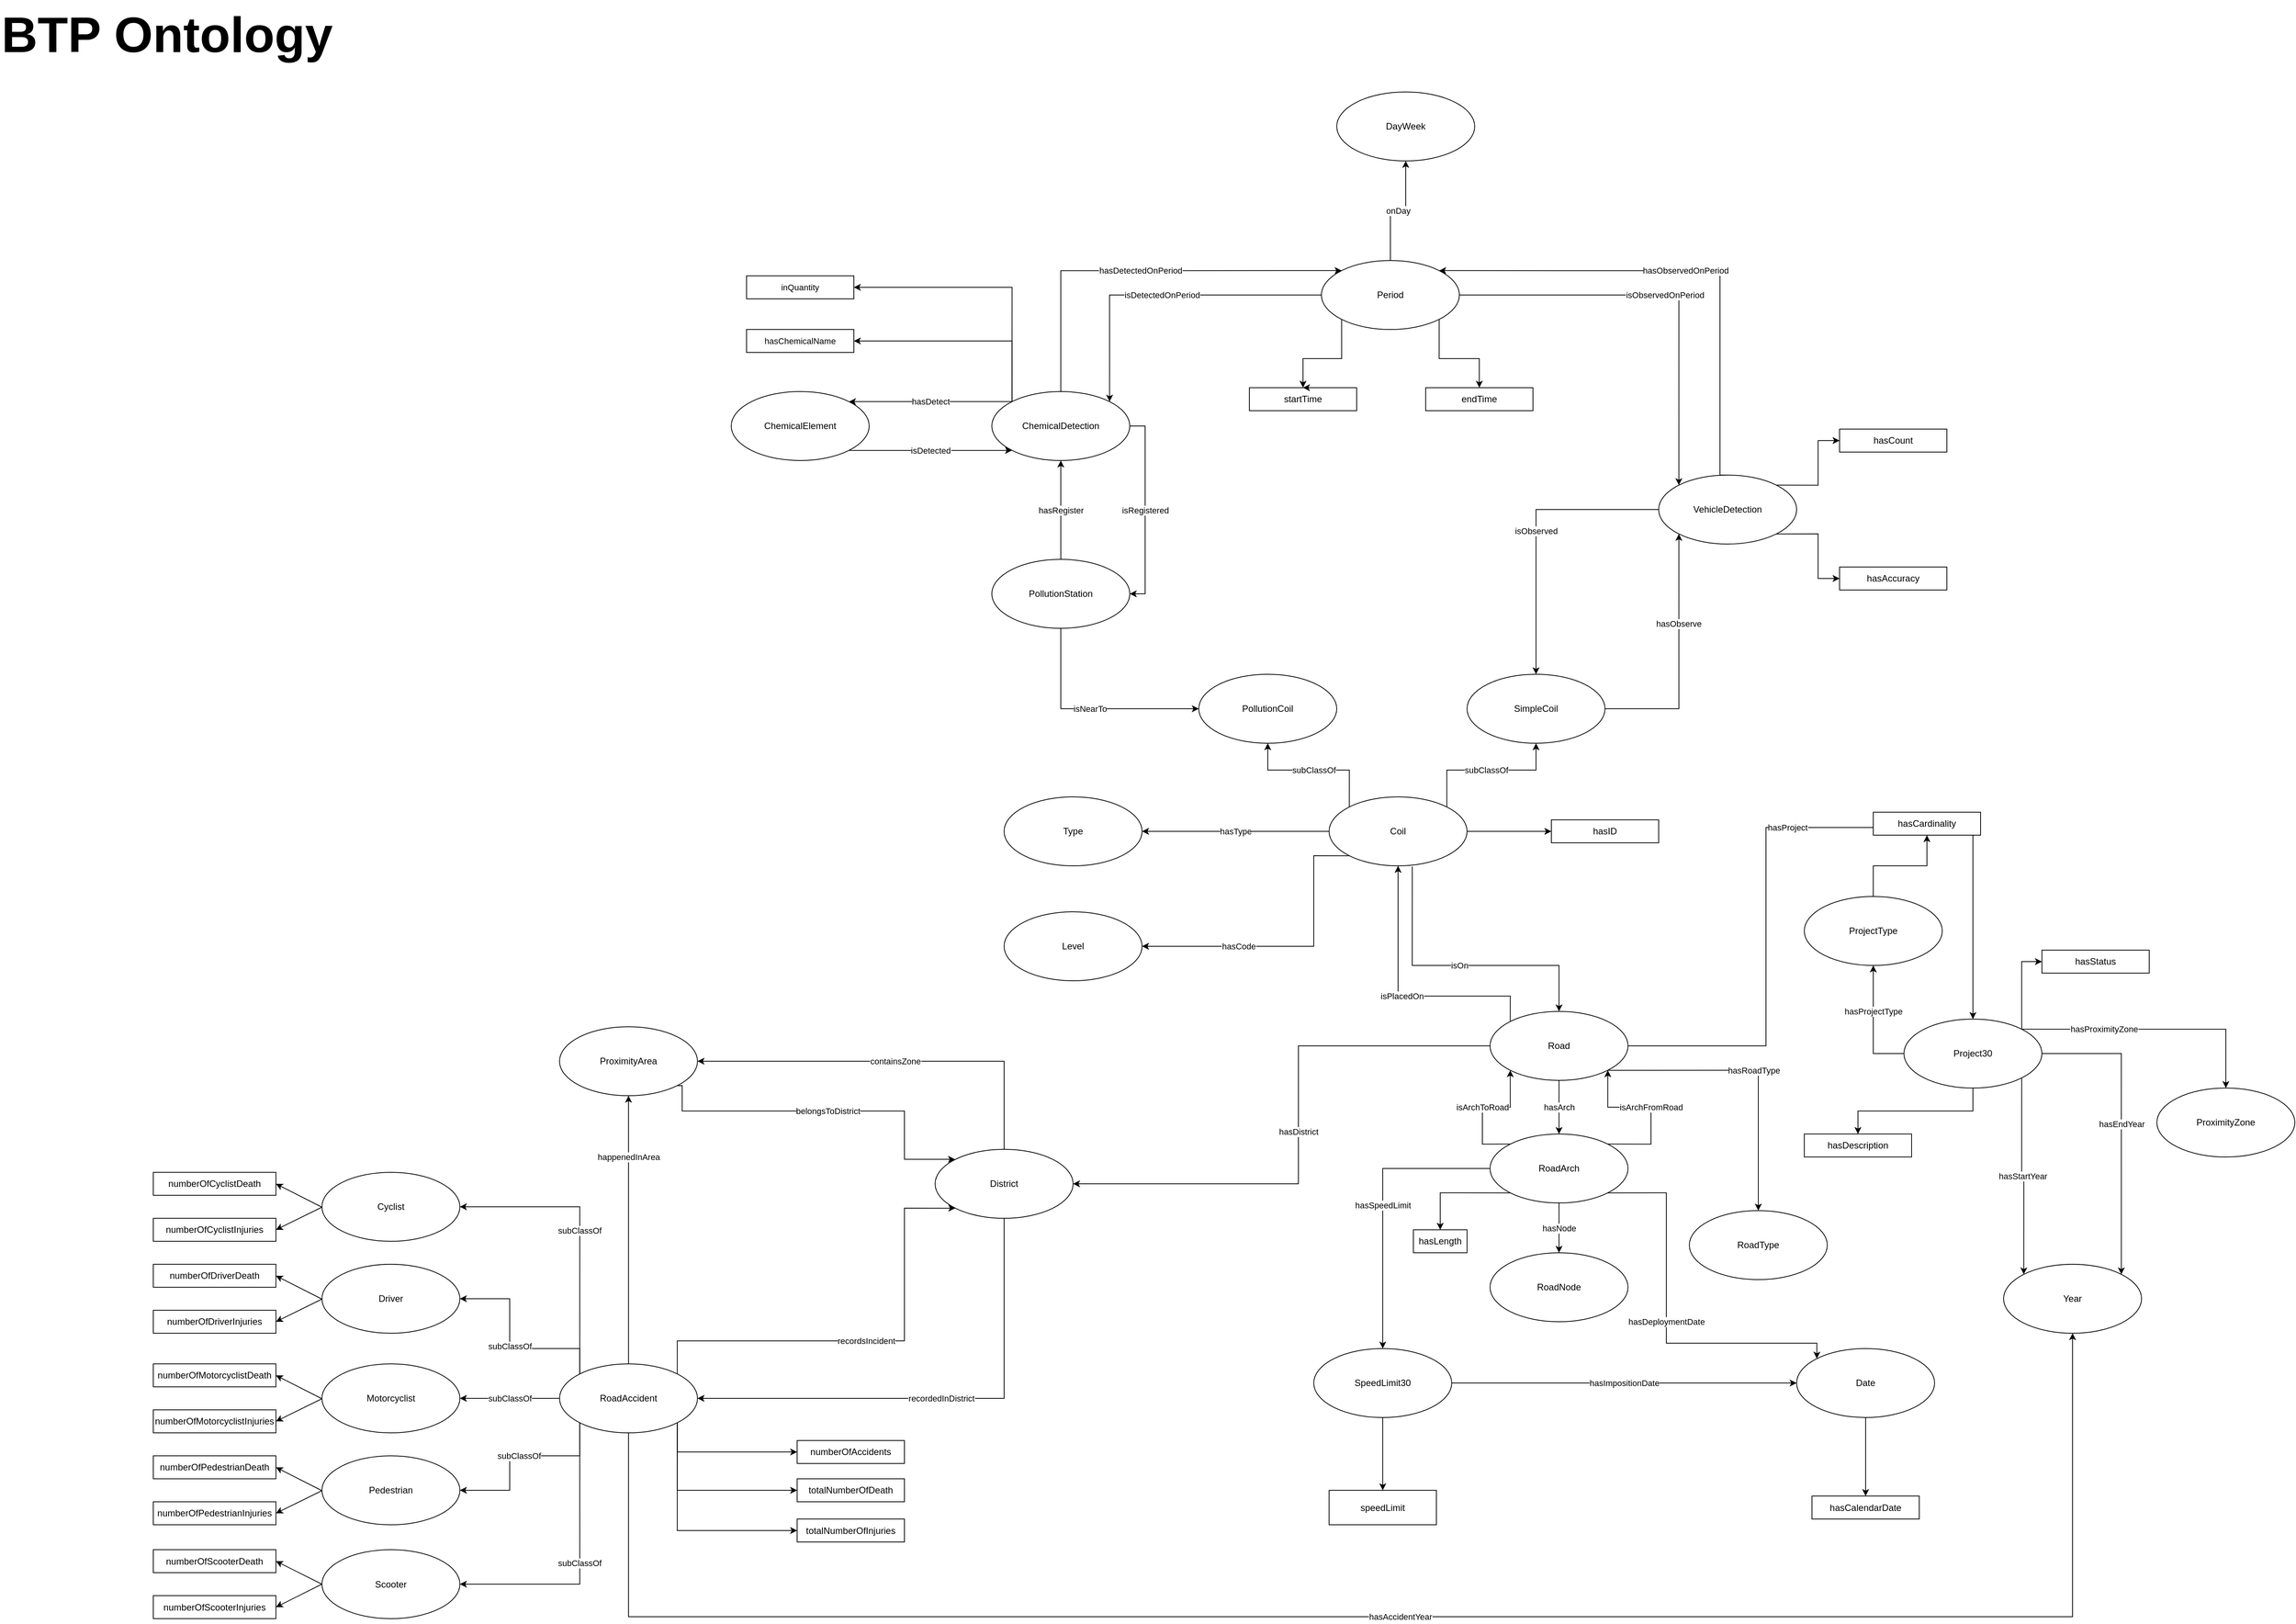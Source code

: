 <mxfile version="24.9.3">
  <diagram id="C5RBs43oDa-KdzZeNtuy" name="Page-1">
    <mxGraphModel dx="3269" dy="2026" grid="1" gridSize="10" guides="1" tooltips="1" connect="1" arrows="1" fold="1" page="1" pageScale="1" pageWidth="827" pageHeight="1169" math="0" shadow="0">
      <root>
        <mxCell id="WIyWlLk6GJQsqaUBKTNV-0" />
        <mxCell id="WIyWlLk6GJQsqaUBKTNV-1" parent="WIyWlLk6GJQsqaUBKTNV-0" />
        <mxCell id="QVhbbQfxDJ9Yx0kp6-2R-3" value="hasArch" style="edgeStyle=orthogonalEdgeStyle;rounded=0;orthogonalLoop=1;jettySize=auto;html=1;" parent="WIyWlLk6GJQsqaUBKTNV-1" source="QVhbbQfxDJ9Yx0kp6-2R-0" target="QVhbbQfxDJ9Yx0kp6-2R-1" edge="1">
          <mxGeometry relative="1" as="geometry" />
        </mxCell>
        <mxCell id="YD-9-609h7HuIPEXH6Xw-1" value="hasDistrict" style="edgeStyle=orthogonalEdgeStyle;rounded=0;orthogonalLoop=1;jettySize=auto;html=1;entryX=1;entryY=0.5;entryDx=0;entryDy=0;" parent="WIyWlLk6GJQsqaUBKTNV-1" source="QVhbbQfxDJ9Yx0kp6-2R-0" target="YD-9-609h7HuIPEXH6Xw-0" edge="1">
          <mxGeometry relative="1" as="geometry">
            <Array as="points">
              <mxPoint x="124" y="265" />
              <mxPoint x="124" y="445" />
            </Array>
          </mxGeometry>
        </mxCell>
        <mxCell id="42lQZNa5xMC4ZWkXNp76-3" value="hasProject" style="edgeStyle=orthogonalEdgeStyle;rounded=0;orthogonalLoop=1;jettySize=auto;html=1;" parent="WIyWlLk6GJQsqaUBKTNV-1" source="QVhbbQfxDJ9Yx0kp6-2R-0" target="YD-9-609h7HuIPEXH6Xw-2" edge="1">
          <mxGeometry relative="1" as="geometry">
            <Array as="points">
              <mxPoint x="734" y="265" />
              <mxPoint x="734" y="-20" />
              <mxPoint x="1004" y="-20" />
            </Array>
          </mxGeometry>
        </mxCell>
        <mxCell id="QVhbbQfxDJ9Yx0kp6-2R-0" value="Road" style="ellipse;whiteSpace=wrap;html=1;" parent="WIyWlLk6GJQsqaUBKTNV-1" vertex="1">
          <mxGeometry x="374" y="220" width="180" height="90" as="geometry" />
        </mxCell>
        <mxCell id="QVhbbQfxDJ9Yx0kp6-2R-4" value="hasNode" style="edgeStyle=orthogonalEdgeStyle;rounded=0;orthogonalLoop=1;jettySize=auto;html=1;" parent="WIyWlLk6GJQsqaUBKTNV-1" source="QVhbbQfxDJ9Yx0kp6-2R-1" target="QVhbbQfxDJ9Yx0kp6-2R-2" edge="1">
          <mxGeometry relative="1" as="geometry" />
        </mxCell>
        <mxCell id="YD-9-609h7HuIPEXH6Xw-4" value="hasRoadType" style="edgeStyle=orthogonalEdgeStyle;rounded=0;orthogonalLoop=1;jettySize=auto;html=1;exitX=1;exitY=1;exitDx=0;exitDy=0;entryX=0.5;entryY=0;entryDx=0;entryDy=0;" parent="WIyWlLk6GJQsqaUBKTNV-1" source="QVhbbQfxDJ9Yx0kp6-2R-0" target="YD-9-609h7HuIPEXH6Xw-3" edge="1">
          <mxGeometry relative="1" as="geometry" />
        </mxCell>
        <mxCell id="YD-9-609h7HuIPEXH6Xw-35" value="isArchToRoad" style="edgeStyle=orthogonalEdgeStyle;rounded=0;orthogonalLoop=1;jettySize=auto;html=1;exitX=0;exitY=0;exitDx=0;exitDy=0;entryX=0;entryY=1;entryDx=0;entryDy=0;" parent="WIyWlLk6GJQsqaUBKTNV-1" source="QVhbbQfxDJ9Yx0kp6-2R-1" target="QVhbbQfxDJ9Yx0kp6-2R-0" edge="1">
          <mxGeometry relative="1" as="geometry">
            <Array as="points">
              <mxPoint x="364" y="393" />
              <mxPoint x="364" y="345" />
              <mxPoint x="400" y="345" />
            </Array>
          </mxGeometry>
        </mxCell>
        <mxCell id="YD-9-609h7HuIPEXH6Xw-36" value="isArchFromRoad" style="edgeStyle=orthogonalEdgeStyle;rounded=0;orthogonalLoop=1;jettySize=auto;html=1;exitX=1;exitY=0;exitDx=0;exitDy=0;entryX=1;entryY=1;entryDx=0;entryDy=0;" parent="WIyWlLk6GJQsqaUBKTNV-1" source="QVhbbQfxDJ9Yx0kp6-2R-1" target="QVhbbQfxDJ9Yx0kp6-2R-0" edge="1">
          <mxGeometry relative="1" as="geometry">
            <Array as="points">
              <mxPoint x="584" y="393" />
              <mxPoint x="584" y="345" />
              <mxPoint x="528" y="345" />
            </Array>
          </mxGeometry>
        </mxCell>
        <mxCell id="8UH8jQIATSSK5zJPE66o-1" value="hasDeploymentDate" style="edgeStyle=orthogonalEdgeStyle;rounded=0;orthogonalLoop=1;jettySize=auto;html=1;exitX=1;exitY=1;exitDx=0;exitDy=0;entryX=0;entryY=0;entryDx=0;entryDy=0;" parent="WIyWlLk6GJQsqaUBKTNV-1" source="QVhbbQfxDJ9Yx0kp6-2R-1" target="YD-9-609h7HuIPEXH6Xw-22" edge="1">
          <mxGeometry relative="1" as="geometry">
            <Array as="points">
              <mxPoint x="604" y="457" />
              <mxPoint x="604" y="653" />
            </Array>
          </mxGeometry>
        </mxCell>
        <mxCell id="QVhbbQfxDJ9Yx0kp6-2R-1" value="RoadArch" style="ellipse;whiteSpace=wrap;html=1;" parent="WIyWlLk6GJQsqaUBKTNV-1" vertex="1">
          <mxGeometry x="374" y="380" width="180" height="90" as="geometry" />
        </mxCell>
        <mxCell id="QVhbbQfxDJ9Yx0kp6-2R-16" value="" style="edgeStyle=orthogonalEdgeStyle;rounded=0;orthogonalLoop=1;jettySize=auto;html=1;exitX=0;exitY=1;exitDx=0;exitDy=0;entryX=0.5;entryY=0;entryDx=0;entryDy=0;" parent="WIyWlLk6GJQsqaUBKTNV-1" source="QVhbbQfxDJ9Yx0kp6-2R-1" target="QVhbbQfxDJ9Yx0kp6-2R-9" edge="1">
          <mxGeometry relative="1" as="geometry">
            <mxPoint x="264.36" y="440.0" as="sourcePoint" />
          </mxGeometry>
        </mxCell>
        <mxCell id="QVhbbQfxDJ9Yx0kp6-2R-2" value="RoadNode" style="ellipse;whiteSpace=wrap;html=1;" parent="WIyWlLk6GJQsqaUBKTNV-1" vertex="1">
          <mxGeometry x="374" y="535" width="180" height="90" as="geometry" />
        </mxCell>
        <mxCell id="QVhbbQfxDJ9Yx0kp6-2R-9" value="hasLength" style="whiteSpace=wrap;html=1;" parent="WIyWlLk6GJQsqaUBKTNV-1" vertex="1">
          <mxGeometry x="274" y="505.0" width="70" height="30" as="geometry" />
        </mxCell>
        <mxCell id="YD-9-609h7HuIPEXH6Xw-0" value="District" style="ellipse;whiteSpace=wrap;html=1;" parent="WIyWlLk6GJQsqaUBKTNV-1" vertex="1">
          <mxGeometry x="-350" y="400" width="180" height="90" as="geometry" />
        </mxCell>
        <mxCell id="YD-9-609h7HuIPEXH6Xw-9" value="hasProjectType" style="edgeStyle=orthogonalEdgeStyle;rounded=0;orthogonalLoop=1;jettySize=auto;html=1;entryX=0.5;entryY=1;entryDx=0;entryDy=0;exitX=0;exitY=0.5;exitDx=0;exitDy=0;" parent="WIyWlLk6GJQsqaUBKTNV-1" source="YD-9-609h7HuIPEXH6Xw-2" target="YD-9-609h7HuIPEXH6Xw-8" edge="1">
          <mxGeometry x="0.226" relative="1" as="geometry">
            <mxPoint as="offset" />
          </mxGeometry>
        </mxCell>
        <mxCell id="YD-9-609h7HuIPEXH6Xw-11" value="" style="edgeStyle=orthogonalEdgeStyle;rounded=0;orthogonalLoop=1;jettySize=auto;html=1;" parent="WIyWlLk6GJQsqaUBKTNV-1" source="YD-9-609h7HuIPEXH6Xw-2" target="YD-9-609h7HuIPEXH6Xw-10" edge="1">
          <mxGeometry relative="1" as="geometry" />
        </mxCell>
        <mxCell id="YD-9-609h7HuIPEXH6Xw-18" value="hasProximityZone" style="edgeStyle=orthogonalEdgeStyle;rounded=0;orthogonalLoop=1;jettySize=auto;html=1;exitX=0;exitY=0;exitDx=0;exitDy=0;entryX=0.5;entryY=0;entryDx=0;entryDy=0;" parent="WIyWlLk6GJQsqaUBKTNV-1" source="YD-9-609h7HuIPEXH6Xw-2" target="YD-9-609h7HuIPEXH6Xw-17" edge="1">
          <mxGeometry relative="1" as="geometry" />
        </mxCell>
        <mxCell id="YD-9-609h7HuIPEXH6Xw-26" value="hasEndYear" style="edgeStyle=orthogonalEdgeStyle;rounded=0;orthogonalLoop=1;jettySize=auto;html=1;exitX=1;exitY=0.5;exitDx=0;exitDy=0;entryX=1;entryY=0;entryDx=0;entryDy=0;" parent="WIyWlLk6GJQsqaUBKTNV-1" source="YD-9-609h7HuIPEXH6Xw-2" target="42lQZNa5xMC4ZWkXNp76-2" edge="1">
          <mxGeometry relative="1" as="geometry" />
        </mxCell>
        <mxCell id="8UH8jQIATSSK5zJPE66o-0" style="edgeStyle=orthogonalEdgeStyle;rounded=0;orthogonalLoop=1;jettySize=auto;html=1;exitX=1;exitY=0;exitDx=0;exitDy=0;entryX=0;entryY=0.5;entryDx=0;entryDy=0;" parent="WIyWlLk6GJQsqaUBKTNV-1" source="YD-9-609h7HuIPEXH6Xw-2" target="YD-9-609h7HuIPEXH6Xw-19" edge="1">
          <mxGeometry relative="1" as="geometry" />
        </mxCell>
        <mxCell id="YD-9-609h7HuIPEXH6Xw-2" value="Project30" style="ellipse;whiteSpace=wrap;html=1;" parent="WIyWlLk6GJQsqaUBKTNV-1" vertex="1">
          <mxGeometry x="914" y="230" width="180" height="90" as="geometry" />
        </mxCell>
        <mxCell id="YD-9-609h7HuIPEXH6Xw-3" value="RoadType" style="ellipse;whiteSpace=wrap;html=1;" parent="WIyWlLk6GJQsqaUBKTNV-1" vertex="1">
          <mxGeometry x="634" y="480" width="180" height="90" as="geometry" />
        </mxCell>
        <mxCell id="YD-9-609h7HuIPEXH6Xw-16" style="edgeStyle=orthogonalEdgeStyle;rounded=0;orthogonalLoop=1;jettySize=auto;html=1;entryX=0.5;entryY=1;entryDx=0;entryDy=0;" parent="WIyWlLk6GJQsqaUBKTNV-1" source="YD-9-609h7HuIPEXH6Xw-8" target="YD-9-609h7HuIPEXH6Xw-15" edge="1">
          <mxGeometry relative="1" as="geometry" />
        </mxCell>
        <mxCell id="YD-9-609h7HuIPEXH6Xw-8" value="ProjectType" style="ellipse;whiteSpace=wrap;html=1;" parent="WIyWlLk6GJQsqaUBKTNV-1" vertex="1">
          <mxGeometry x="784" y="70" width="180" height="90" as="geometry" />
        </mxCell>
        <mxCell id="YD-9-609h7HuIPEXH6Xw-10" value="hasDescription" style="whiteSpace=wrap;html=1;" parent="WIyWlLk6GJQsqaUBKTNV-1" vertex="1">
          <mxGeometry x="784" y="380" width="140" height="30" as="geometry" />
        </mxCell>
        <mxCell id="YD-9-609h7HuIPEXH6Xw-15" value="hasCardinality" style="whiteSpace=wrap;html=1;" parent="WIyWlLk6GJQsqaUBKTNV-1" vertex="1">
          <mxGeometry x="874" y="-40" width="140" height="30" as="geometry" />
        </mxCell>
        <mxCell id="YD-9-609h7HuIPEXH6Xw-17" value="ProximityZone" style="ellipse;whiteSpace=wrap;html=1;" parent="WIyWlLk6GJQsqaUBKTNV-1" vertex="1">
          <mxGeometry x="1244" y="320" width="180" height="90" as="geometry" />
        </mxCell>
        <mxCell id="YD-9-609h7HuIPEXH6Xw-19" value="hasStatus" style="whiteSpace=wrap;html=1;" parent="WIyWlLk6GJQsqaUBKTNV-1" vertex="1">
          <mxGeometry x="1094" y="140" width="140" height="30" as="geometry" />
        </mxCell>
        <mxCell id="42lQZNa5xMC4ZWkXNp76-1" style="edgeStyle=orthogonalEdgeStyle;rounded=0;orthogonalLoop=1;jettySize=auto;html=1;entryX=0.5;entryY=0;entryDx=0;entryDy=0;" parent="WIyWlLk6GJQsqaUBKTNV-1" source="YD-9-609h7HuIPEXH6Xw-22" target="42lQZNa5xMC4ZWkXNp76-0" edge="1">
          <mxGeometry relative="1" as="geometry" />
        </mxCell>
        <mxCell id="YD-9-609h7HuIPEXH6Xw-22" value="Date" style="ellipse;whiteSpace=wrap;html=1;" parent="WIyWlLk6GJQsqaUBKTNV-1" vertex="1">
          <mxGeometry x="774" y="660" width="180" height="90" as="geometry" />
        </mxCell>
        <mxCell id="YD-9-609h7HuIPEXH6Xw-24" value="hasStartYear" style="edgeStyle=orthogonalEdgeStyle;rounded=0;orthogonalLoop=1;jettySize=auto;html=1;exitX=1;exitY=1;exitDx=0;exitDy=0;entryX=0;entryY=0;entryDx=0;entryDy=0;" parent="WIyWlLk6GJQsqaUBKTNV-1" source="YD-9-609h7HuIPEXH6Xw-2" target="42lQZNa5xMC4ZWkXNp76-2" edge="1">
          <mxGeometry relative="1" as="geometry" />
        </mxCell>
        <mxCell id="YD-9-609h7HuIPEXH6Xw-43" value="hasImpositionDate" style="edgeStyle=orthogonalEdgeStyle;rounded=0;orthogonalLoop=1;jettySize=auto;html=1;" parent="WIyWlLk6GJQsqaUBKTNV-1" source="YD-9-609h7HuIPEXH6Xw-41" target="YD-9-609h7HuIPEXH6Xw-22" edge="1">
          <mxGeometry relative="1" as="geometry" />
        </mxCell>
        <mxCell id="YD-9-609h7HuIPEXH6Xw-45" value="" style="edgeStyle=orthogonalEdgeStyle;rounded=0;orthogonalLoop=1;jettySize=auto;html=1;" parent="WIyWlLk6GJQsqaUBKTNV-1" source="YD-9-609h7HuIPEXH6Xw-41" target="YD-9-609h7HuIPEXH6Xw-44" edge="1">
          <mxGeometry relative="1" as="geometry" />
        </mxCell>
        <mxCell id="YD-9-609h7HuIPEXH6Xw-41" value="SpeedLimit30" style="ellipse;whiteSpace=wrap;html=1;" parent="WIyWlLk6GJQsqaUBKTNV-1" vertex="1">
          <mxGeometry x="144" y="660" width="180" height="90" as="geometry" />
        </mxCell>
        <mxCell id="YD-9-609h7HuIPEXH6Xw-42" value="hasSpeedLimit" style="edgeStyle=orthogonalEdgeStyle;rounded=0;orthogonalLoop=1;jettySize=auto;html=1;entryX=0.5;entryY=0;entryDx=0;entryDy=0;" parent="WIyWlLk6GJQsqaUBKTNV-1" source="QVhbbQfxDJ9Yx0kp6-2R-1" target="YD-9-609h7HuIPEXH6Xw-41" edge="1">
          <mxGeometry relative="1" as="geometry" />
        </mxCell>
        <mxCell id="YD-9-609h7HuIPEXH6Xw-44" value="speedLimit" style="whiteSpace=wrap;html=1;" parent="WIyWlLk6GJQsqaUBKTNV-1" vertex="1">
          <mxGeometry x="164" y="845" width="140" height="45" as="geometry" />
        </mxCell>
        <mxCell id="42lQZNa5xMC4ZWkXNp76-0" value="hasCalendarDate" style="whiteSpace=wrap;html=1;" parent="WIyWlLk6GJQsqaUBKTNV-1" vertex="1">
          <mxGeometry x="794" y="852.5" width="140" height="30" as="geometry" />
        </mxCell>
        <mxCell id="42lQZNa5xMC4ZWkXNp76-2" value="Year" style="ellipse;whiteSpace=wrap;html=1;" parent="WIyWlLk6GJQsqaUBKTNV-1" vertex="1">
          <mxGeometry x="1044" y="550" width="180" height="90" as="geometry" />
        </mxCell>
        <mxCell id="dnGMem7ugePHwDDMQrrP-1" value="Coil" style="ellipse;whiteSpace=wrap;html=1;" parent="WIyWlLk6GJQsqaUBKTNV-1" vertex="1">
          <mxGeometry x="164" y="-60" width="180" height="90" as="geometry" />
        </mxCell>
        <mxCell id="dnGMem7ugePHwDDMQrrP-3" value="hasID" style="whiteSpace=wrap;html=1;" parent="WIyWlLk6GJQsqaUBKTNV-1" vertex="1">
          <mxGeometry x="454" y="-30" width="140" height="30" as="geometry" />
        </mxCell>
        <mxCell id="dnGMem7ugePHwDDMQrrP-4" value="Level" style="ellipse;whiteSpace=wrap;html=1;" parent="WIyWlLk6GJQsqaUBKTNV-1" vertex="1">
          <mxGeometry x="-260" y="90" width="180" height="90" as="geometry" />
        </mxCell>
        <mxCell id="dnGMem7ugePHwDDMQrrP-5" value="Type" style="ellipse;whiteSpace=wrap;html=1;" parent="WIyWlLk6GJQsqaUBKTNV-1" vertex="1">
          <mxGeometry x="-260" y="-60" width="180" height="90" as="geometry" />
        </mxCell>
        <mxCell id="dnGMem7ugePHwDDMQrrP-6" value="hasCode" style="edgeStyle=orthogonalEdgeStyle;rounded=0;orthogonalLoop=1;jettySize=auto;html=1;exitX=0;exitY=1;exitDx=0;exitDy=0;entryX=1;entryY=0.5;entryDx=0;entryDy=0;" parent="WIyWlLk6GJQsqaUBKTNV-1" source="dnGMem7ugePHwDDMQrrP-1" target="dnGMem7ugePHwDDMQrrP-4" edge="1">
          <mxGeometry x="0.352" relative="1" as="geometry">
            <mxPoint x="424" y="120" as="sourcePoint" />
            <mxPoint x="174" y="210" as="targetPoint" />
            <Array as="points">
              <mxPoint x="144" y="17" />
              <mxPoint x="144" y="135" />
            </Array>
            <mxPoint as="offset" />
          </mxGeometry>
        </mxCell>
        <mxCell id="dnGMem7ugePHwDDMQrrP-7" value="hasType" style="edgeStyle=orthogonalEdgeStyle;rounded=0;orthogonalLoop=1;jettySize=auto;html=1;entryX=1;entryY=0.5;entryDx=0;entryDy=0;exitX=0;exitY=0.5;exitDx=0;exitDy=0;" parent="WIyWlLk6GJQsqaUBKTNV-1" source="dnGMem7ugePHwDDMQrrP-1" target="dnGMem7ugePHwDDMQrrP-5" edge="1">
          <mxGeometry relative="1" as="geometry">
            <mxPoint x="454" y="-140" as="sourcePoint" />
            <mxPoint x="204" y="-50" as="targetPoint" />
          </mxGeometry>
        </mxCell>
        <mxCell id="dnGMem7ugePHwDDMQrrP-10" value="isPlacedOn" style="edgeStyle=orthogonalEdgeStyle;rounded=0;orthogonalLoop=1;jettySize=auto;html=1;exitX=0;exitY=0;exitDx=0;exitDy=0;entryX=0.5;entryY=1;entryDx=0;entryDy=0;" parent="WIyWlLk6GJQsqaUBKTNV-1" source="QVhbbQfxDJ9Yx0kp6-2R-0" target="dnGMem7ugePHwDDMQrrP-1" edge="1">
          <mxGeometry relative="1" as="geometry">
            <mxPoint x="344" y="160" as="sourcePoint" />
            <mxPoint x="94" y="250" as="targetPoint" />
            <Array as="points">
              <mxPoint x="400" y="200" />
              <mxPoint x="254" y="200" />
            </Array>
          </mxGeometry>
        </mxCell>
        <mxCell id="dnGMem7ugePHwDDMQrrP-11" value="isOn" style="edgeStyle=orthogonalEdgeStyle;rounded=0;orthogonalLoop=1;jettySize=auto;html=1;exitX=0.603;exitY=1.011;exitDx=0;exitDy=0;exitPerimeter=0;entryX=0.5;entryY=0;entryDx=0;entryDy=0;" parent="WIyWlLk6GJQsqaUBKTNV-1" source="dnGMem7ugePHwDDMQrrP-1" target="QVhbbQfxDJ9Yx0kp6-2R-0" edge="1">
          <mxGeometry relative="1" as="geometry">
            <mxPoint x="593" y="110" as="sourcePoint" />
            <mxPoint x="374" y="180" as="targetPoint" />
            <Array as="points">
              <mxPoint x="273" y="160" />
              <mxPoint x="464" y="160" />
            </Array>
          </mxGeometry>
        </mxCell>
        <mxCell id="dnGMem7ugePHwDDMQrrP-12" value="PollutionCoil" style="ellipse;whiteSpace=wrap;html=1;" parent="WIyWlLk6GJQsqaUBKTNV-1" vertex="1">
          <mxGeometry x="-6" y="-220" width="180" height="90" as="geometry" />
        </mxCell>
        <mxCell id="dnGMem7ugePHwDDMQrrP-13" value="SimpleCoil" style="ellipse;whiteSpace=wrap;html=1;" parent="WIyWlLk6GJQsqaUBKTNV-1" vertex="1">
          <mxGeometry x="344" y="-220" width="180" height="90" as="geometry" />
        </mxCell>
        <mxCell id="dnGMem7ugePHwDDMQrrP-14" value="PollutionStation" style="ellipse;whiteSpace=wrap;html=1;" parent="WIyWlLk6GJQsqaUBKTNV-1" vertex="1">
          <mxGeometry x="-276" y="-370" width="180" height="90" as="geometry" />
        </mxCell>
        <mxCell id="dnGMem7ugePHwDDMQrrP-15" value="VehicleDetection" style="ellipse;whiteSpace=wrap;html=1;" parent="WIyWlLk6GJQsqaUBKTNV-1" vertex="1">
          <mxGeometry x="594" y="-480" width="180" height="90" as="geometry" />
        </mxCell>
        <mxCell id="dnGMem7ugePHwDDMQrrP-16" value="Period" style="ellipse;whiteSpace=wrap;html=1;" parent="WIyWlLk6GJQsqaUBKTNV-1" vertex="1">
          <mxGeometry x="154" y="-760" width="180" height="90" as="geometry" />
        </mxCell>
        <mxCell id="dnGMem7ugePHwDDMQrrP-17" value="ChemicalDetection" style="ellipse;whiteSpace=wrap;html=1;" parent="WIyWlLk6GJQsqaUBKTNV-1" vertex="1">
          <mxGeometry x="-276" y="-589" width="180" height="90" as="geometry" />
        </mxCell>
        <mxCell id="dnGMem7ugePHwDDMQrrP-18" value="subClassOf" style="edgeStyle=orthogonalEdgeStyle;rounded=0;orthogonalLoop=1;jettySize=auto;html=1;exitX=0;exitY=0;exitDx=0;exitDy=0;entryX=0.5;entryY=1;entryDx=0;entryDy=0;" parent="WIyWlLk6GJQsqaUBKTNV-1" source="dnGMem7ugePHwDDMQrrP-1" target="dnGMem7ugePHwDDMQrrP-12" edge="1">
          <mxGeometry relative="1" as="geometry">
            <mxPoint x="107" y="23" as="sourcePoint" />
            <mxPoint x="-39" y="-180" as="targetPoint" />
          </mxGeometry>
        </mxCell>
        <mxCell id="dnGMem7ugePHwDDMQrrP-19" value="subClassOf" style="edgeStyle=orthogonalEdgeStyle;rounded=0;orthogonalLoop=1;jettySize=auto;html=1;exitX=1;exitY=0;exitDx=0;exitDy=0;entryX=0.5;entryY=1;entryDx=0;entryDy=0;" parent="WIyWlLk6GJQsqaUBKTNV-1" source="dnGMem7ugePHwDDMQrrP-1" target="dnGMem7ugePHwDDMQrrP-13" edge="1">
          <mxGeometry relative="1" as="geometry">
            <mxPoint x="344" y="-117" as="sourcePoint" />
            <mxPoint x="238" y="-200" as="targetPoint" />
          </mxGeometry>
        </mxCell>
        <mxCell id="dnGMem7ugePHwDDMQrrP-20" value="isNearTo" style="edgeStyle=orthogonalEdgeStyle;rounded=0;orthogonalLoop=1;jettySize=auto;html=1;exitX=0.5;exitY=1;exitDx=0;exitDy=0;entryX=0;entryY=0.5;entryDx=0;entryDy=0;" parent="WIyWlLk6GJQsqaUBKTNV-1" source="dnGMem7ugePHwDDMQrrP-14" target="dnGMem7ugePHwDDMQrrP-12" edge="1">
          <mxGeometry relative="1" as="geometry">
            <mxPoint x="-110" y="-147" as="sourcePoint" />
            <mxPoint x="-216" y="-230" as="targetPoint" />
          </mxGeometry>
        </mxCell>
        <mxCell id="dnGMem7ugePHwDDMQrrP-21" value="hasRegister" style="edgeStyle=orthogonalEdgeStyle;rounded=0;orthogonalLoop=1;jettySize=auto;html=1;exitX=0.5;exitY=0;exitDx=0;exitDy=0;entryX=0.5;entryY=1;entryDx=0;entryDy=0;" parent="WIyWlLk6GJQsqaUBKTNV-1" source="dnGMem7ugePHwDDMQrrP-14" target="dnGMem7ugePHwDDMQrrP-17" edge="1">
          <mxGeometry relative="1" as="geometry">
            <mxPoint x="40" y="-390.48" as="sourcePoint" />
            <mxPoint x="-66" y="-473.48" as="targetPoint" />
          </mxGeometry>
        </mxCell>
        <mxCell id="dnGMem7ugePHwDDMQrrP-22" value="isRegistered" style="edgeStyle=orthogonalEdgeStyle;rounded=0;orthogonalLoop=1;jettySize=auto;html=1;exitX=1;exitY=0.5;exitDx=0;exitDy=0;entryX=1;entryY=0.5;entryDx=0;entryDy=0;" parent="WIyWlLk6GJQsqaUBKTNV-1" source="dnGMem7ugePHwDDMQrrP-17" target="dnGMem7ugePHwDDMQrrP-14" edge="1">
          <mxGeometry relative="1" as="geometry">
            <mxPoint x="50" y="-416" as="sourcePoint" />
            <mxPoint x="-56" y="-499" as="targetPoint" />
          </mxGeometry>
        </mxCell>
        <mxCell id="dnGMem7ugePHwDDMQrrP-23" value="ChemicalElement" style="ellipse;whiteSpace=wrap;html=1;" parent="WIyWlLk6GJQsqaUBKTNV-1" vertex="1">
          <mxGeometry x="-616" y="-589" width="180" height="90" as="geometry" />
        </mxCell>
        <mxCell id="dnGMem7ugePHwDDMQrrP-24" value="DayWeek" style="ellipse;whiteSpace=wrap;html=1;" parent="WIyWlLk6GJQsqaUBKTNV-1" vertex="1">
          <mxGeometry x="174" y="-980" width="180" height="90" as="geometry" />
        </mxCell>
        <mxCell id="dnGMem7ugePHwDDMQrrP-25" value="onDay" style="edgeStyle=orthogonalEdgeStyle;rounded=0;orthogonalLoop=1;jettySize=auto;html=1;exitX=0.5;exitY=0;exitDx=0;exitDy=0;entryX=0.5;entryY=1;entryDx=0;entryDy=0;" parent="WIyWlLk6GJQsqaUBKTNV-1" source="dnGMem7ugePHwDDMQrrP-16" target="dnGMem7ugePHwDDMQrrP-24" edge="1">
          <mxGeometry relative="1" as="geometry">
            <mxPoint x="434" y="-810" as="sourcePoint" />
            <mxPoint x="434" y="-965" as="targetPoint" />
          </mxGeometry>
        </mxCell>
        <mxCell id="dnGMem7ugePHwDDMQrrP-26" value="hasDetect" style="edgeStyle=orthogonalEdgeStyle;rounded=0;orthogonalLoop=1;jettySize=auto;html=1;exitX=0;exitY=0;exitDx=0;exitDy=0;entryX=1;entryY=0;entryDx=0;entryDy=0;" parent="WIyWlLk6GJQsqaUBKTNV-1" source="dnGMem7ugePHwDDMQrrP-17" target="dnGMem7ugePHwDDMQrrP-23" edge="1">
          <mxGeometry relative="1" as="geometry">
            <mxPoint x="-216" y="-710" as="sourcePoint" />
            <mxPoint x="-216" y="-865" as="targetPoint" />
          </mxGeometry>
        </mxCell>
        <mxCell id="dnGMem7ugePHwDDMQrrP-27" value="isDetected" style="edgeStyle=orthogonalEdgeStyle;rounded=0;orthogonalLoop=1;jettySize=auto;html=1;exitX=1;exitY=1;exitDx=0;exitDy=0;entryX=0;entryY=1;entryDx=0;entryDy=0;" parent="WIyWlLk6GJQsqaUBKTNV-1" source="dnGMem7ugePHwDDMQrrP-23" target="dnGMem7ugePHwDDMQrrP-17" edge="1">
          <mxGeometry relative="1" as="geometry">
            <mxPoint x="-356" y="-480" as="sourcePoint" />
            <mxPoint x="-356" y="-635" as="targetPoint" />
          </mxGeometry>
        </mxCell>
        <mxCell id="dnGMem7ugePHwDDMQrrP-28" value="hasDetectedOnPeriod" style="edgeStyle=orthogonalEdgeStyle;rounded=0;orthogonalLoop=1;jettySize=auto;html=1;exitX=0.5;exitY=0;exitDx=0;exitDy=0;entryX=0;entryY=0;entryDx=0;entryDy=0;" parent="WIyWlLk6GJQsqaUBKTNV-1" source="dnGMem7ugePHwDDMQrrP-17" target="dnGMem7ugePHwDDMQrrP-16" edge="1">
          <mxGeometry relative="1" as="geometry">
            <mxPoint x="-66" y="-625" as="sourcePoint" />
            <mxPoint x="-66" y="-780" as="targetPoint" />
            <Array as="points">
              <mxPoint x="-186" y="-747" />
            </Array>
          </mxGeometry>
        </mxCell>
        <mxCell id="dnGMem7ugePHwDDMQrrP-29" value="isDetectedOnPeriod" style="edgeStyle=orthogonalEdgeStyle;rounded=0;orthogonalLoop=1;jettySize=auto;html=1;exitX=0;exitY=0.5;exitDx=0;exitDy=0;entryX=1;entryY=0;entryDx=0;entryDy=0;" parent="WIyWlLk6GJQsqaUBKTNV-1" source="dnGMem7ugePHwDDMQrrP-16" target="dnGMem7ugePHwDDMQrrP-17" edge="1">
          <mxGeometry relative="1" as="geometry">
            <mxPoint x="-6" y="-660" as="sourcePoint" />
            <mxPoint x="-6" y="-815" as="targetPoint" />
          </mxGeometry>
        </mxCell>
        <mxCell id="dnGMem7ugePHwDDMQrrP-30" value="hasObservedOnPeriod" style="edgeStyle=orthogonalEdgeStyle;rounded=0;orthogonalLoop=1;jettySize=auto;html=1;exitX=0.5;exitY=0;exitDx=0;exitDy=0;entryX=1;entryY=0;entryDx=0;entryDy=0;" parent="WIyWlLk6GJQsqaUBKTNV-1" source="dnGMem7ugePHwDDMQrrP-15" target="dnGMem7ugePHwDDMQrrP-16" edge="1">
          <mxGeometry relative="1" as="geometry">
            <mxPoint x="674" y="-525" as="sourcePoint" />
            <mxPoint x="674" y="-680" as="targetPoint" />
            <Array as="points">
              <mxPoint x="674" y="-747" />
            </Array>
          </mxGeometry>
        </mxCell>
        <mxCell id="dnGMem7ugePHwDDMQrrP-31" value="isObservedOnPeriod" style="edgeStyle=orthogonalEdgeStyle;rounded=0;orthogonalLoop=1;jettySize=auto;html=1;exitX=1;exitY=0.5;exitDx=0;exitDy=0;entryX=0;entryY=0;entryDx=0;entryDy=0;" parent="WIyWlLk6GJQsqaUBKTNV-1" source="dnGMem7ugePHwDDMQrrP-16" target="dnGMem7ugePHwDDMQrrP-15" edge="1">
          <mxGeometry relative="1" as="geometry">
            <mxPoint x="474" y="-600" as="sourcePoint" />
            <mxPoint x="474" y="-755" as="targetPoint" />
          </mxGeometry>
        </mxCell>
        <mxCell id="dnGMem7ugePHwDDMQrrP-32" value="hasObserve" style="edgeStyle=orthogonalEdgeStyle;rounded=0;orthogonalLoop=1;jettySize=auto;html=1;exitX=1;exitY=0.5;exitDx=0;exitDy=0;entryX=0;entryY=1;entryDx=0;entryDy=0;" parent="WIyWlLk6GJQsqaUBKTNV-1" source="dnGMem7ugePHwDDMQrrP-13" target="dnGMem7ugePHwDDMQrrP-15" edge="1">
          <mxGeometry x="0.279" relative="1" as="geometry">
            <mxPoint x="534" y="-280" as="sourcePoint" />
            <mxPoint x="534" y="-435" as="targetPoint" />
            <mxPoint as="offset" />
          </mxGeometry>
        </mxCell>
        <mxCell id="dnGMem7ugePHwDDMQrrP-33" value="isObserved" style="edgeStyle=orthogonalEdgeStyle;rounded=0;orthogonalLoop=1;jettySize=auto;html=1;exitX=0;exitY=0.5;exitDx=0;exitDy=0;entryX=0.5;entryY=0;entryDx=0;entryDy=0;" parent="WIyWlLk6GJQsqaUBKTNV-1" source="dnGMem7ugePHwDDMQrrP-15" target="dnGMem7ugePHwDDMQrrP-13" edge="1">
          <mxGeometry relative="1" as="geometry">
            <mxPoint x="484" y="-370" as="sourcePoint" />
            <mxPoint x="484" y="-525" as="targetPoint" />
          </mxGeometry>
        </mxCell>
        <mxCell id="dnGMem7ugePHwDDMQrrP-34" value="hasAccuracy" style="whiteSpace=wrap;html=1;" parent="WIyWlLk6GJQsqaUBKTNV-1" vertex="1">
          <mxGeometry x="830" y="-360" width="140" height="30" as="geometry" />
        </mxCell>
        <mxCell id="dnGMem7ugePHwDDMQrrP-35" value="hasCount" style="whiteSpace=wrap;html=1;" parent="WIyWlLk6GJQsqaUBKTNV-1" vertex="1">
          <mxGeometry x="830" y="-540" width="140" height="30" as="geometry" />
        </mxCell>
        <mxCell id="dnGMem7ugePHwDDMQrrP-38" value="startTime" style="whiteSpace=wrap;html=1;" parent="WIyWlLk6GJQsqaUBKTNV-1" vertex="1">
          <mxGeometry x="60" y="-594" width="140" height="30" as="geometry" />
        </mxCell>
        <mxCell id="dnGMem7ugePHwDDMQrrP-39" value="endTime" style="whiteSpace=wrap;html=1;" parent="WIyWlLk6GJQsqaUBKTNV-1" vertex="1">
          <mxGeometry x="290" y="-594" width="140" height="30" as="geometry" />
        </mxCell>
        <mxCell id="dnGMem7ugePHwDDMQrrP-42" value="ProximityArea" style="ellipse;whiteSpace=wrap;html=1;" parent="WIyWlLk6GJQsqaUBKTNV-1" vertex="1">
          <mxGeometry x="-840" y="240" width="180" height="90" as="geometry" />
        </mxCell>
        <mxCell id="dnGMem7ugePHwDDMQrrP-43" value="RoadAccident" style="ellipse;whiteSpace=wrap;html=1;" parent="WIyWlLk6GJQsqaUBKTNV-1" vertex="1">
          <mxGeometry x="-840" y="680" width="180" height="90" as="geometry" />
        </mxCell>
        <mxCell id="dnGMem7ugePHwDDMQrrP-44" value="Driver" style="ellipse;whiteSpace=wrap;html=1;" parent="WIyWlLk6GJQsqaUBKTNV-1" vertex="1">
          <mxGeometry x="-1150" y="550" width="180" height="90" as="geometry" />
        </mxCell>
        <mxCell id="dnGMem7ugePHwDDMQrrP-45" value="Motorcyclist" style="ellipse;whiteSpace=wrap;html=1;" parent="WIyWlLk6GJQsqaUBKTNV-1" vertex="1">
          <mxGeometry x="-1150" y="680" width="180" height="90" as="geometry" />
        </mxCell>
        <mxCell id="dnGMem7ugePHwDDMQrrP-46" value="Pedestrian" style="ellipse;whiteSpace=wrap;html=1;" parent="WIyWlLk6GJQsqaUBKTNV-1" vertex="1">
          <mxGeometry x="-1150" y="800" width="180" height="90" as="geometry" />
        </mxCell>
        <mxCell id="dnGMem7ugePHwDDMQrrP-47" value="Scooter" style="ellipse;whiteSpace=wrap;html=1;" parent="WIyWlLk6GJQsqaUBKTNV-1" vertex="1">
          <mxGeometry x="-1150" y="922.5" width="180" height="90" as="geometry" />
        </mxCell>
        <mxCell id="dnGMem7ugePHwDDMQrrP-48" value="Cyclist" style="ellipse;whiteSpace=wrap;html=1;" parent="WIyWlLk6GJQsqaUBKTNV-1" vertex="1">
          <mxGeometry x="-1150" y="430" width="180" height="90" as="geometry" />
        </mxCell>
        <mxCell id="SAhxeZTdPmEhW_cUlzkI-0" value="subClassOf" style="edgeStyle=orthogonalEdgeStyle;rounded=0;orthogonalLoop=1;jettySize=auto;html=1;exitX=0;exitY=0;exitDx=0;exitDy=0;entryX=1;entryY=0.5;entryDx=0;entryDy=0;" parent="WIyWlLk6GJQsqaUBKTNV-1" source="dnGMem7ugePHwDDMQrrP-43" target="dnGMem7ugePHwDDMQrrP-48" edge="1">
          <mxGeometry relative="1" as="geometry">
            <mxPoint x="-830" y="530" as="sourcePoint" />
            <mxPoint x="-936" y="447" as="targetPoint" />
            <Array as="points">
              <mxPoint x="-814" y="475" />
            </Array>
          </mxGeometry>
        </mxCell>
        <mxCell id="SAhxeZTdPmEhW_cUlzkI-1" value="subClassOf" style="edgeStyle=orthogonalEdgeStyle;rounded=0;orthogonalLoop=1;jettySize=auto;html=1;exitX=0;exitY=0;exitDx=0;exitDy=0;entryX=1;entryY=0.5;entryDx=0;entryDy=0;" parent="WIyWlLk6GJQsqaUBKTNV-1" source="dnGMem7ugePHwDDMQrrP-43" target="dnGMem7ugePHwDDMQrrP-44" edge="1">
          <mxGeometry relative="1" as="geometry">
            <mxPoint x="-880" y="680" as="sourcePoint" />
            <mxPoint x="-986" y="597" as="targetPoint" />
            <Array as="points">
              <mxPoint x="-814" y="660" />
              <mxPoint x="-905" y="660" />
              <mxPoint x="-905" y="595" />
            </Array>
          </mxGeometry>
        </mxCell>
        <mxCell id="SAhxeZTdPmEhW_cUlzkI-2" value="subClassOf" style="edgeStyle=orthogonalEdgeStyle;rounded=0;orthogonalLoop=1;jettySize=auto;html=1;exitX=0;exitY=0.5;exitDx=0;exitDy=0;entryX=1;entryY=0.5;entryDx=0;entryDy=0;" parent="WIyWlLk6GJQsqaUBKTNV-1" source="dnGMem7ugePHwDDMQrrP-43" target="dnGMem7ugePHwDDMQrrP-45" edge="1">
          <mxGeometry relative="1" as="geometry">
            <mxPoint x="-840" y="830" as="sourcePoint" />
            <mxPoint x="-946" y="747" as="targetPoint" />
          </mxGeometry>
        </mxCell>
        <mxCell id="SAhxeZTdPmEhW_cUlzkI-3" value="subClassOf" style="edgeStyle=orthogonalEdgeStyle;rounded=0;orthogonalLoop=1;jettySize=auto;html=1;exitX=0;exitY=1;exitDx=0;exitDy=0;entryX=1;entryY=0.5;entryDx=0;entryDy=0;" parent="WIyWlLk6GJQsqaUBKTNV-1" source="dnGMem7ugePHwDDMQrrP-43" target="dnGMem7ugePHwDDMQrrP-46" edge="1">
          <mxGeometry relative="1" as="geometry">
            <mxPoint x="-820" y="840" as="sourcePoint" />
            <mxPoint x="-926" y="757" as="targetPoint" />
            <Array as="points">
              <mxPoint x="-814" y="800" />
              <mxPoint x="-905" y="800" />
              <mxPoint x="-905" y="845" />
            </Array>
          </mxGeometry>
        </mxCell>
        <mxCell id="SAhxeZTdPmEhW_cUlzkI-4" value="subClassOf" style="edgeStyle=orthogonalEdgeStyle;rounded=0;orthogonalLoop=1;jettySize=auto;html=1;exitX=0;exitY=1;exitDx=0;exitDy=0;entryX=1;entryY=0.5;entryDx=0;entryDy=0;" parent="WIyWlLk6GJQsqaUBKTNV-1" source="dnGMem7ugePHwDDMQrrP-43" target="dnGMem7ugePHwDDMQrrP-47" edge="1">
          <mxGeometry relative="1" as="geometry">
            <mxPoint x="-860" y="930" as="sourcePoint" />
            <mxPoint x="-966" y="847" as="targetPoint" />
            <Array as="points">
              <mxPoint x="-814" y="968" />
            </Array>
          </mxGeometry>
        </mxCell>
        <mxCell id="SAhxeZTdPmEhW_cUlzkI-5" value="recordedInDistrict" style="edgeStyle=orthogonalEdgeStyle;rounded=0;orthogonalLoop=1;jettySize=auto;html=1;exitX=0.5;exitY=1;exitDx=0;exitDy=0;entryX=1;entryY=0.5;entryDx=0;entryDy=0;" parent="WIyWlLk6GJQsqaUBKTNV-1" source="YD-9-609h7HuIPEXH6Xw-0" target="dnGMem7ugePHwDDMQrrP-43" edge="1">
          <mxGeometry relative="1" as="geometry">
            <mxPoint x="-470" y="660" as="sourcePoint" />
            <mxPoint x="-576" y="577" as="targetPoint" />
          </mxGeometry>
        </mxCell>
        <mxCell id="SAhxeZTdPmEhW_cUlzkI-6" value="recordsIncident" style="edgeStyle=orthogonalEdgeStyle;rounded=0;orthogonalLoop=1;jettySize=auto;html=1;exitX=1;exitY=0;exitDx=0;exitDy=0;entryX=0;entryY=1;entryDx=0;entryDy=0;" parent="WIyWlLk6GJQsqaUBKTNV-1" source="dnGMem7ugePHwDDMQrrP-43" target="YD-9-609h7HuIPEXH6Xw-0" edge="1">
          <mxGeometry relative="1" as="geometry">
            <mxPoint x="-420" y="590" as="sourcePoint" />
            <mxPoint x="-450" y="460" as="targetPoint" />
            <Array as="points">
              <mxPoint x="-686" y="650" />
              <mxPoint x="-390" y="650" />
              <mxPoint x="-390" y="477" />
            </Array>
          </mxGeometry>
        </mxCell>
        <mxCell id="SAhxeZTdPmEhW_cUlzkI-7" value="happenedInArea" style="edgeStyle=orthogonalEdgeStyle;rounded=0;orthogonalLoop=1;jettySize=auto;html=1;exitX=0.5;exitY=0;exitDx=0;exitDy=0;entryX=0.5;entryY=1;entryDx=0;entryDy=0;" parent="WIyWlLk6GJQsqaUBKTNV-1" source="dnGMem7ugePHwDDMQrrP-43" target="dnGMem7ugePHwDDMQrrP-42" edge="1">
          <mxGeometry x="0.543" relative="1" as="geometry">
            <mxPoint x="-630" y="460" as="sourcePoint" />
            <mxPoint x="-736" y="377" as="targetPoint" />
            <mxPoint as="offset" />
          </mxGeometry>
        </mxCell>
        <mxCell id="SAhxeZTdPmEhW_cUlzkI-8" value="belongsToDistrict" style="edgeStyle=orthogonalEdgeStyle;rounded=0;orthogonalLoop=1;jettySize=auto;html=1;exitX=1;exitY=1;exitDx=0;exitDy=0;" parent="WIyWlLk6GJQsqaUBKTNV-1" source="dnGMem7ugePHwDDMQrrP-42" edge="1">
          <mxGeometry relative="1" as="geometry">
            <mxPoint x="-520" y="370" as="sourcePoint" />
            <mxPoint x="-324" y="413" as="targetPoint" />
            <Array as="points">
              <mxPoint x="-680" y="317" />
              <mxPoint x="-680" y="350" />
              <mxPoint x="-390" y="350" />
              <mxPoint x="-390" y="413" />
            </Array>
          </mxGeometry>
        </mxCell>
        <mxCell id="SAhxeZTdPmEhW_cUlzkI-9" value="containsZone" style="edgeStyle=orthogonalEdgeStyle;rounded=0;orthogonalLoop=1;jettySize=auto;html=1;exitX=0.5;exitY=0;exitDx=0;exitDy=0;entryX=1;entryY=0.5;entryDx=0;entryDy=0;" parent="WIyWlLk6GJQsqaUBKTNV-1" source="YD-9-609h7HuIPEXH6Xw-0" target="dnGMem7ugePHwDDMQrrP-42" edge="1">
          <mxGeometry relative="1" as="geometry">
            <mxPoint x="-390" y="260" as="sourcePoint" />
            <mxPoint x="-496" y="177" as="targetPoint" />
          </mxGeometry>
        </mxCell>
        <mxCell id="SAhxeZTdPmEhW_cUlzkI-10" value="hasAccidentYear" style="edgeStyle=orthogonalEdgeStyle;rounded=0;orthogonalLoop=1;jettySize=auto;html=1;exitX=0.5;exitY=1;exitDx=0;exitDy=0;entryX=0.5;entryY=1;entryDx=0;entryDy=0;" parent="WIyWlLk6GJQsqaUBKTNV-1" source="dnGMem7ugePHwDDMQrrP-43" target="42lQZNa5xMC4ZWkXNp76-2" edge="1">
          <mxGeometry relative="1" as="geometry">
            <mxPoint x="1214" y="990" as="sourcePoint" />
            <mxPoint x="1108" y="907" as="targetPoint" />
            <Array as="points">
              <mxPoint x="-750" y="1010" />
              <mxPoint x="1134" y="1010" />
            </Array>
          </mxGeometry>
        </mxCell>
        <mxCell id="SAhxeZTdPmEhW_cUlzkI-12" value="&lt;span style=&quot;font-size: 11px; text-wrap: nowrap; background-color: rgb(255, 255, 255);&quot;&gt;hasChemicalName&lt;/span&gt;" style="whiteSpace=wrap;html=1;" parent="WIyWlLk6GJQsqaUBKTNV-1" vertex="1">
          <mxGeometry x="-596" y="-670" width="140" height="30" as="geometry" />
        </mxCell>
        <mxCell id="SAhxeZTdPmEhW_cUlzkI-13" value="&lt;span style=&quot;font-size: 11px; text-wrap: nowrap; background-color: rgb(255, 255, 255);&quot;&gt;inQuantity&lt;/span&gt;" style="whiteSpace=wrap;html=1;" parent="WIyWlLk6GJQsqaUBKTNV-1" vertex="1">
          <mxGeometry x="-596" y="-740" width="140" height="30" as="geometry" />
        </mxCell>
        <mxCell id="SAhxeZTdPmEhW_cUlzkI-20" value="numberOfAccidents" style="whiteSpace=wrap;html=1;" parent="WIyWlLk6GJQsqaUBKTNV-1" vertex="1">
          <mxGeometry x="-530" y="780" width="140" height="30" as="geometry" />
        </mxCell>
        <mxCell id="SAhxeZTdPmEhW_cUlzkI-21" value="totalNumberOfDeath" style="whiteSpace=wrap;html=1;" parent="WIyWlLk6GJQsqaUBKTNV-1" vertex="1">
          <mxGeometry x="-530" y="830" width="140" height="30" as="geometry" />
        </mxCell>
        <mxCell id="SAhxeZTdPmEhW_cUlzkI-22" value="totalNumberOfInjuries" style="whiteSpace=wrap;html=1;" parent="WIyWlLk6GJQsqaUBKTNV-1" vertex="1">
          <mxGeometry x="-530" y="882.5" width="140" height="30" as="geometry" />
        </mxCell>
        <mxCell id="SAhxeZTdPmEhW_cUlzkI-23" value="" style="edgeStyle=orthogonalEdgeStyle;rounded=0;orthogonalLoop=1;jettySize=auto;html=1;exitX=1;exitY=0.5;exitDx=0;exitDy=0;entryX=0;entryY=0.5;entryDx=0;entryDy=0;" parent="WIyWlLk6GJQsqaUBKTNV-1" source="dnGMem7ugePHwDDMQrrP-1" target="dnGMem7ugePHwDDMQrrP-3" edge="1">
          <mxGeometry relative="1" as="geometry">
            <mxPoint x="510" y="40" as="sourcePoint" />
            <mxPoint x="360" y="100" as="targetPoint" />
          </mxGeometry>
        </mxCell>
        <mxCell id="SAhxeZTdPmEhW_cUlzkI-26" value="" style="edgeStyle=orthogonalEdgeStyle;rounded=0;orthogonalLoop=1;jettySize=auto;html=1;exitX=0;exitY=0;exitDx=0;exitDy=0;entryX=1;entryY=0.5;entryDx=0;entryDy=0;" parent="WIyWlLk6GJQsqaUBKTNV-1" source="dnGMem7ugePHwDDMQrrP-17" target="SAhxeZTdPmEhW_cUlzkI-13" edge="1">
          <mxGeometry relative="1" as="geometry">
            <mxPoint x="-300" y="-730" as="sourcePoint" />
            <mxPoint x="-190" y="-730" as="targetPoint" />
            <Array as="points">
              <mxPoint x="-250" y="-725" />
            </Array>
          </mxGeometry>
        </mxCell>
        <mxCell id="SAhxeZTdPmEhW_cUlzkI-27" value="" style="edgeStyle=orthogonalEdgeStyle;rounded=0;orthogonalLoop=1;jettySize=auto;html=1;exitX=0;exitY=0;exitDx=0;exitDy=0;entryX=1;entryY=0.5;entryDx=0;entryDy=0;" parent="WIyWlLk6GJQsqaUBKTNV-1" source="dnGMem7ugePHwDDMQrrP-17" target="SAhxeZTdPmEhW_cUlzkI-12" edge="1">
          <mxGeometry relative="1" as="geometry">
            <mxPoint x="-340" y="-660" as="sourcePoint" />
            <mxPoint x="-230" y="-660" as="targetPoint" />
            <Array as="points">
              <mxPoint x="-250" y="-655" />
            </Array>
          </mxGeometry>
        </mxCell>
        <mxCell id="SAhxeZTdPmEhW_cUlzkI-28" value="" style="edgeStyle=orthogonalEdgeStyle;rounded=0;orthogonalLoop=1;jettySize=auto;html=1;exitX=1;exitY=1;exitDx=0;exitDy=0;entryX=0;entryY=0.5;entryDx=0;entryDy=0;" parent="WIyWlLk6GJQsqaUBKTNV-1" source="dnGMem7ugePHwDDMQrrP-43" target="SAhxeZTdPmEhW_cUlzkI-22" edge="1">
          <mxGeometry relative="1" as="geometry">
            <mxPoint x="-630" y="840" as="sourcePoint" />
            <mxPoint x="-520" y="840" as="targetPoint" />
            <Array as="points">
              <mxPoint x="-686" y="897" />
            </Array>
          </mxGeometry>
        </mxCell>
        <mxCell id="SAhxeZTdPmEhW_cUlzkI-29" value="" style="edgeStyle=orthogonalEdgeStyle;rounded=0;orthogonalLoop=1;jettySize=auto;html=1;exitX=1;exitY=1;exitDx=0;exitDy=0;entryX=0;entryY=0.5;entryDx=0;entryDy=0;" parent="WIyWlLk6GJQsqaUBKTNV-1" source="dnGMem7ugePHwDDMQrrP-43" target="SAhxeZTdPmEhW_cUlzkI-21" edge="1">
          <mxGeometry relative="1" as="geometry">
            <mxPoint x="-620" y="840" as="sourcePoint" />
            <mxPoint x="-510" y="840" as="targetPoint" />
            <Array as="points">
              <mxPoint x="-686" y="845" />
            </Array>
          </mxGeometry>
        </mxCell>
        <mxCell id="SAhxeZTdPmEhW_cUlzkI-30" value="" style="edgeStyle=orthogonalEdgeStyle;rounded=0;orthogonalLoop=1;jettySize=auto;html=1;exitX=1;exitY=1;exitDx=0;exitDy=0;entryX=0;entryY=0.5;entryDx=0;entryDy=0;" parent="WIyWlLk6GJQsqaUBKTNV-1" source="dnGMem7ugePHwDDMQrrP-43" target="SAhxeZTdPmEhW_cUlzkI-20" edge="1">
          <mxGeometry relative="1" as="geometry">
            <mxPoint x="-600" y="800" as="sourcePoint" />
            <mxPoint x="-490" y="800" as="targetPoint" />
            <Array as="points">
              <mxPoint x="-686" y="795" />
            </Array>
          </mxGeometry>
        </mxCell>
        <mxCell id="SAhxeZTdPmEhW_cUlzkI-31" value="" style="edgeStyle=orthogonalEdgeStyle;rounded=0;orthogonalLoop=1;jettySize=auto;html=1;exitX=1;exitY=0;exitDx=0;exitDy=0;entryX=0;entryY=0.5;entryDx=0;entryDy=0;" parent="WIyWlLk6GJQsqaUBKTNV-1" source="dnGMem7ugePHwDDMQrrP-15" target="dnGMem7ugePHwDDMQrrP-35" edge="1">
          <mxGeometry relative="1" as="geometry">
            <mxPoint x="850" y="-470" as="sourcePoint" />
            <mxPoint x="960" y="-470" as="targetPoint" />
          </mxGeometry>
        </mxCell>
        <mxCell id="SAhxeZTdPmEhW_cUlzkI-32" value="" style="edgeStyle=orthogonalEdgeStyle;rounded=0;orthogonalLoop=1;jettySize=auto;html=1;exitX=1;exitY=1;exitDx=0;exitDy=0;entryX=0;entryY=0.5;entryDx=0;entryDy=0;" parent="WIyWlLk6GJQsqaUBKTNV-1" source="dnGMem7ugePHwDDMQrrP-15" target="dnGMem7ugePHwDDMQrrP-34" edge="1">
          <mxGeometry relative="1" as="geometry">
            <mxPoint x="750" y="-340" as="sourcePoint" />
            <mxPoint x="860" y="-340" as="targetPoint" />
          </mxGeometry>
        </mxCell>
        <mxCell id="SAhxeZTdPmEhW_cUlzkI-33" value="" style="edgeStyle=orthogonalEdgeStyle;rounded=0;orthogonalLoop=1;jettySize=auto;html=1;exitX=0;exitY=1;exitDx=0;exitDy=0;entryX=0.5;entryY=0;entryDx=0;entryDy=0;" parent="WIyWlLk6GJQsqaUBKTNV-1" source="dnGMem7ugePHwDDMQrrP-16" target="dnGMem7ugePHwDDMQrrP-38" edge="1">
          <mxGeometry relative="1" as="geometry">
            <mxPoint x="180" y="-610" as="sourcePoint" />
            <mxPoint x="272" y="-668" as="targetPoint" />
          </mxGeometry>
        </mxCell>
        <mxCell id="SAhxeZTdPmEhW_cUlzkI-34" value="" style="edgeStyle=orthogonalEdgeStyle;rounded=0;orthogonalLoop=1;jettySize=auto;html=1;exitX=1;exitY=1;exitDx=0;exitDy=0;entryX=0.5;entryY=0;entryDx=0;entryDy=0;" parent="WIyWlLk6GJQsqaUBKTNV-1" source="dnGMem7ugePHwDDMQrrP-16" target="dnGMem7ugePHwDDMQrrP-39" edge="1">
          <mxGeometry relative="1" as="geometry">
            <mxPoint x="280" y="-620" as="sourcePoint" />
            <mxPoint x="372" y="-678" as="targetPoint" />
          </mxGeometry>
        </mxCell>
        <mxCell id="SAhxeZTdPmEhW_cUlzkI-35" value="numberOfScooterDeath" style="whiteSpace=wrap;html=1;" parent="WIyWlLk6GJQsqaUBKTNV-1" vertex="1">
          <mxGeometry x="-1370" y="922.5" width="160" height="30" as="geometry" />
        </mxCell>
        <mxCell id="SAhxeZTdPmEhW_cUlzkI-36" value="numberOfScooterInjuries" style="whiteSpace=wrap;html=1;" parent="WIyWlLk6GJQsqaUBKTNV-1" vertex="1">
          <mxGeometry x="-1370" y="982.5" width="160" height="30" as="geometry" />
        </mxCell>
        <mxCell id="SAhxeZTdPmEhW_cUlzkI-41" value="" style="endArrow=classic;html=1;rounded=0;exitX=0;exitY=0.5;exitDx=0;exitDy=0;entryX=1;entryY=0.5;entryDx=0;entryDy=0;" parent="WIyWlLk6GJQsqaUBKTNV-1" source="dnGMem7ugePHwDDMQrrP-47" target="SAhxeZTdPmEhW_cUlzkI-35" edge="1">
          <mxGeometry width="50" height="50" relative="1" as="geometry">
            <mxPoint x="-1180" y="980" as="sourcePoint" />
            <mxPoint x="-1130" y="930" as="targetPoint" />
          </mxGeometry>
        </mxCell>
        <mxCell id="SAhxeZTdPmEhW_cUlzkI-43" value="" style="endArrow=classic;html=1;rounded=0;exitX=0;exitY=0.5;exitDx=0;exitDy=0;entryX=1;entryY=0.5;entryDx=0;entryDy=0;" parent="WIyWlLk6GJQsqaUBKTNV-1" source="dnGMem7ugePHwDDMQrrP-47" target="SAhxeZTdPmEhW_cUlzkI-36" edge="1">
          <mxGeometry width="50" height="50" relative="1" as="geometry">
            <mxPoint x="-1170" y="980" as="sourcePoint" />
            <mxPoint x="-1230" y="940" as="targetPoint" />
          </mxGeometry>
        </mxCell>
        <mxCell id="SAhxeZTdPmEhW_cUlzkI-44" value="numberOfPedestrianDeath" style="whiteSpace=wrap;html=1;" parent="WIyWlLk6GJQsqaUBKTNV-1" vertex="1">
          <mxGeometry x="-1370" y="800" width="160" height="30" as="geometry" />
        </mxCell>
        <mxCell id="SAhxeZTdPmEhW_cUlzkI-45" value="numberOfPedestrianInjuries" style="whiteSpace=wrap;html=1;" parent="WIyWlLk6GJQsqaUBKTNV-1" vertex="1">
          <mxGeometry x="-1370" y="860" width="160" height="30" as="geometry" />
        </mxCell>
        <mxCell id="SAhxeZTdPmEhW_cUlzkI-46" value="" style="endArrow=classic;html=1;rounded=0;exitX=0;exitY=0.5;exitDx=0;exitDy=0;entryX=1;entryY=0.5;entryDx=0;entryDy=0;" parent="WIyWlLk6GJQsqaUBKTNV-1" target="SAhxeZTdPmEhW_cUlzkI-44" edge="1">
          <mxGeometry width="50" height="50" relative="1" as="geometry">
            <mxPoint x="-1150" y="845.5" as="sourcePoint" />
            <mxPoint x="-1130" y="807.5" as="targetPoint" />
          </mxGeometry>
        </mxCell>
        <mxCell id="SAhxeZTdPmEhW_cUlzkI-47" value="" style="endArrow=classic;html=1;rounded=0;exitX=0;exitY=0.5;exitDx=0;exitDy=0;entryX=1;entryY=0.5;entryDx=0;entryDy=0;" parent="WIyWlLk6GJQsqaUBKTNV-1" target="SAhxeZTdPmEhW_cUlzkI-45" edge="1">
          <mxGeometry width="50" height="50" relative="1" as="geometry">
            <mxPoint x="-1150" y="845.5" as="sourcePoint" />
            <mxPoint x="-1230" y="817.5" as="targetPoint" />
          </mxGeometry>
        </mxCell>
        <mxCell id="SAhxeZTdPmEhW_cUlzkI-48" value="numberOfMotorcyclistDeath" style="whiteSpace=wrap;html=1;" parent="WIyWlLk6GJQsqaUBKTNV-1" vertex="1">
          <mxGeometry x="-1370" y="680" width="160" height="30" as="geometry" />
        </mxCell>
        <mxCell id="SAhxeZTdPmEhW_cUlzkI-49" value="numberOfMotorcyclistInjuries" style="whiteSpace=wrap;html=1;" parent="WIyWlLk6GJQsqaUBKTNV-1" vertex="1">
          <mxGeometry x="-1370" y="740" width="160" height="30" as="geometry" />
        </mxCell>
        <mxCell id="SAhxeZTdPmEhW_cUlzkI-50" value="" style="endArrow=classic;html=1;rounded=0;exitX=0;exitY=0.5;exitDx=0;exitDy=0;entryX=1;entryY=0.5;entryDx=0;entryDy=0;" parent="WIyWlLk6GJQsqaUBKTNV-1" target="SAhxeZTdPmEhW_cUlzkI-48" edge="1">
          <mxGeometry width="50" height="50" relative="1" as="geometry">
            <mxPoint x="-1150" y="725.5" as="sourcePoint" />
            <mxPoint x="-1130" y="687.5" as="targetPoint" />
          </mxGeometry>
        </mxCell>
        <mxCell id="SAhxeZTdPmEhW_cUlzkI-51" value="" style="endArrow=classic;html=1;rounded=0;exitX=0;exitY=0.5;exitDx=0;exitDy=0;entryX=1;entryY=0.5;entryDx=0;entryDy=0;" parent="WIyWlLk6GJQsqaUBKTNV-1" target="SAhxeZTdPmEhW_cUlzkI-49" edge="1">
          <mxGeometry width="50" height="50" relative="1" as="geometry">
            <mxPoint x="-1150" y="725.5" as="sourcePoint" />
            <mxPoint x="-1230" y="697.5" as="targetPoint" />
          </mxGeometry>
        </mxCell>
        <mxCell id="SAhxeZTdPmEhW_cUlzkI-52" value="numberOfDriverDeath" style="whiteSpace=wrap;html=1;" parent="WIyWlLk6GJQsqaUBKTNV-1" vertex="1">
          <mxGeometry x="-1370" y="550" width="160" height="30" as="geometry" />
        </mxCell>
        <mxCell id="SAhxeZTdPmEhW_cUlzkI-53" value="numberOfDriverInjuries" style="whiteSpace=wrap;html=1;" parent="WIyWlLk6GJQsqaUBKTNV-1" vertex="1">
          <mxGeometry x="-1370" y="610" width="160" height="30" as="geometry" />
        </mxCell>
        <mxCell id="SAhxeZTdPmEhW_cUlzkI-54" value="" style="endArrow=classic;html=1;rounded=0;exitX=0;exitY=0.5;exitDx=0;exitDy=0;entryX=1;entryY=0.5;entryDx=0;entryDy=0;" parent="WIyWlLk6GJQsqaUBKTNV-1" target="SAhxeZTdPmEhW_cUlzkI-52" edge="1">
          <mxGeometry width="50" height="50" relative="1" as="geometry">
            <mxPoint x="-1150" y="595.5" as="sourcePoint" />
            <mxPoint x="-1130" y="557.5" as="targetPoint" />
          </mxGeometry>
        </mxCell>
        <mxCell id="SAhxeZTdPmEhW_cUlzkI-55" value="" style="endArrow=classic;html=1;rounded=0;exitX=0;exitY=0.5;exitDx=0;exitDy=0;entryX=1;entryY=0.5;entryDx=0;entryDy=0;" parent="WIyWlLk6GJQsqaUBKTNV-1" target="SAhxeZTdPmEhW_cUlzkI-53" edge="1">
          <mxGeometry width="50" height="50" relative="1" as="geometry">
            <mxPoint x="-1150" y="595.5" as="sourcePoint" />
            <mxPoint x="-1230" y="567.5" as="targetPoint" />
          </mxGeometry>
        </mxCell>
        <mxCell id="SAhxeZTdPmEhW_cUlzkI-56" value="numberOfCyclistDeath" style="whiteSpace=wrap;html=1;" parent="WIyWlLk6GJQsqaUBKTNV-1" vertex="1">
          <mxGeometry x="-1370" y="430" width="160" height="30" as="geometry" />
        </mxCell>
        <mxCell id="SAhxeZTdPmEhW_cUlzkI-57" value="numberOfCyclistInjuries" style="whiteSpace=wrap;html=1;" parent="WIyWlLk6GJQsqaUBKTNV-1" vertex="1">
          <mxGeometry x="-1370" y="490" width="160" height="30" as="geometry" />
        </mxCell>
        <mxCell id="SAhxeZTdPmEhW_cUlzkI-58" value="" style="endArrow=classic;html=1;rounded=0;exitX=0;exitY=0.5;exitDx=0;exitDy=0;entryX=1;entryY=0.5;entryDx=0;entryDy=0;" parent="WIyWlLk6GJQsqaUBKTNV-1" target="SAhxeZTdPmEhW_cUlzkI-56" edge="1">
          <mxGeometry width="50" height="50" relative="1" as="geometry">
            <mxPoint x="-1150" y="475.5" as="sourcePoint" />
            <mxPoint x="-1130" y="437.5" as="targetPoint" />
          </mxGeometry>
        </mxCell>
        <mxCell id="SAhxeZTdPmEhW_cUlzkI-59" value="" style="endArrow=classic;html=1;rounded=0;exitX=0;exitY=0.5;exitDx=0;exitDy=0;entryX=1;entryY=0.5;entryDx=0;entryDy=0;" parent="WIyWlLk6GJQsqaUBKTNV-1" target="SAhxeZTdPmEhW_cUlzkI-57" edge="1">
          <mxGeometry width="50" height="50" relative="1" as="geometry">
            <mxPoint x="-1150" y="475.5" as="sourcePoint" />
            <mxPoint x="-1230" y="447.5" as="targetPoint" />
          </mxGeometry>
        </mxCell>
        <mxCell id="SAhxeZTdPmEhW_cUlzkI-60" value="&lt;h1 style=&quot;margin-top: 0px;&quot;&gt;&lt;font style=&quot;font-size: 65px;&quot;&gt;BTP Ontology&lt;/font&gt;&lt;/h1&gt;" style="text;html=1;whiteSpace=wrap;overflow=hidden;rounded=0;" parent="WIyWlLk6GJQsqaUBKTNV-1" vertex="1">
          <mxGeometry x="-1570" y="-1100" width="450" height="100" as="geometry" />
        </mxCell>
        <mxCell id="SAhxeZTdPmEhW_cUlzkI-61" style="edgeStyle=orthogonalEdgeStyle;rounded=0;orthogonalLoop=1;jettySize=auto;html=1;exitX=0.75;exitY=0;exitDx=0;exitDy=0;entryX=0.5;entryY=0;entryDx=0;entryDy=0;" parent="WIyWlLk6GJQsqaUBKTNV-1" source="dnGMem7ugePHwDDMQrrP-38" target="dnGMem7ugePHwDDMQrrP-38" edge="1">
          <mxGeometry relative="1" as="geometry" />
        </mxCell>
      </root>
    </mxGraphModel>
  </diagram>
</mxfile>

